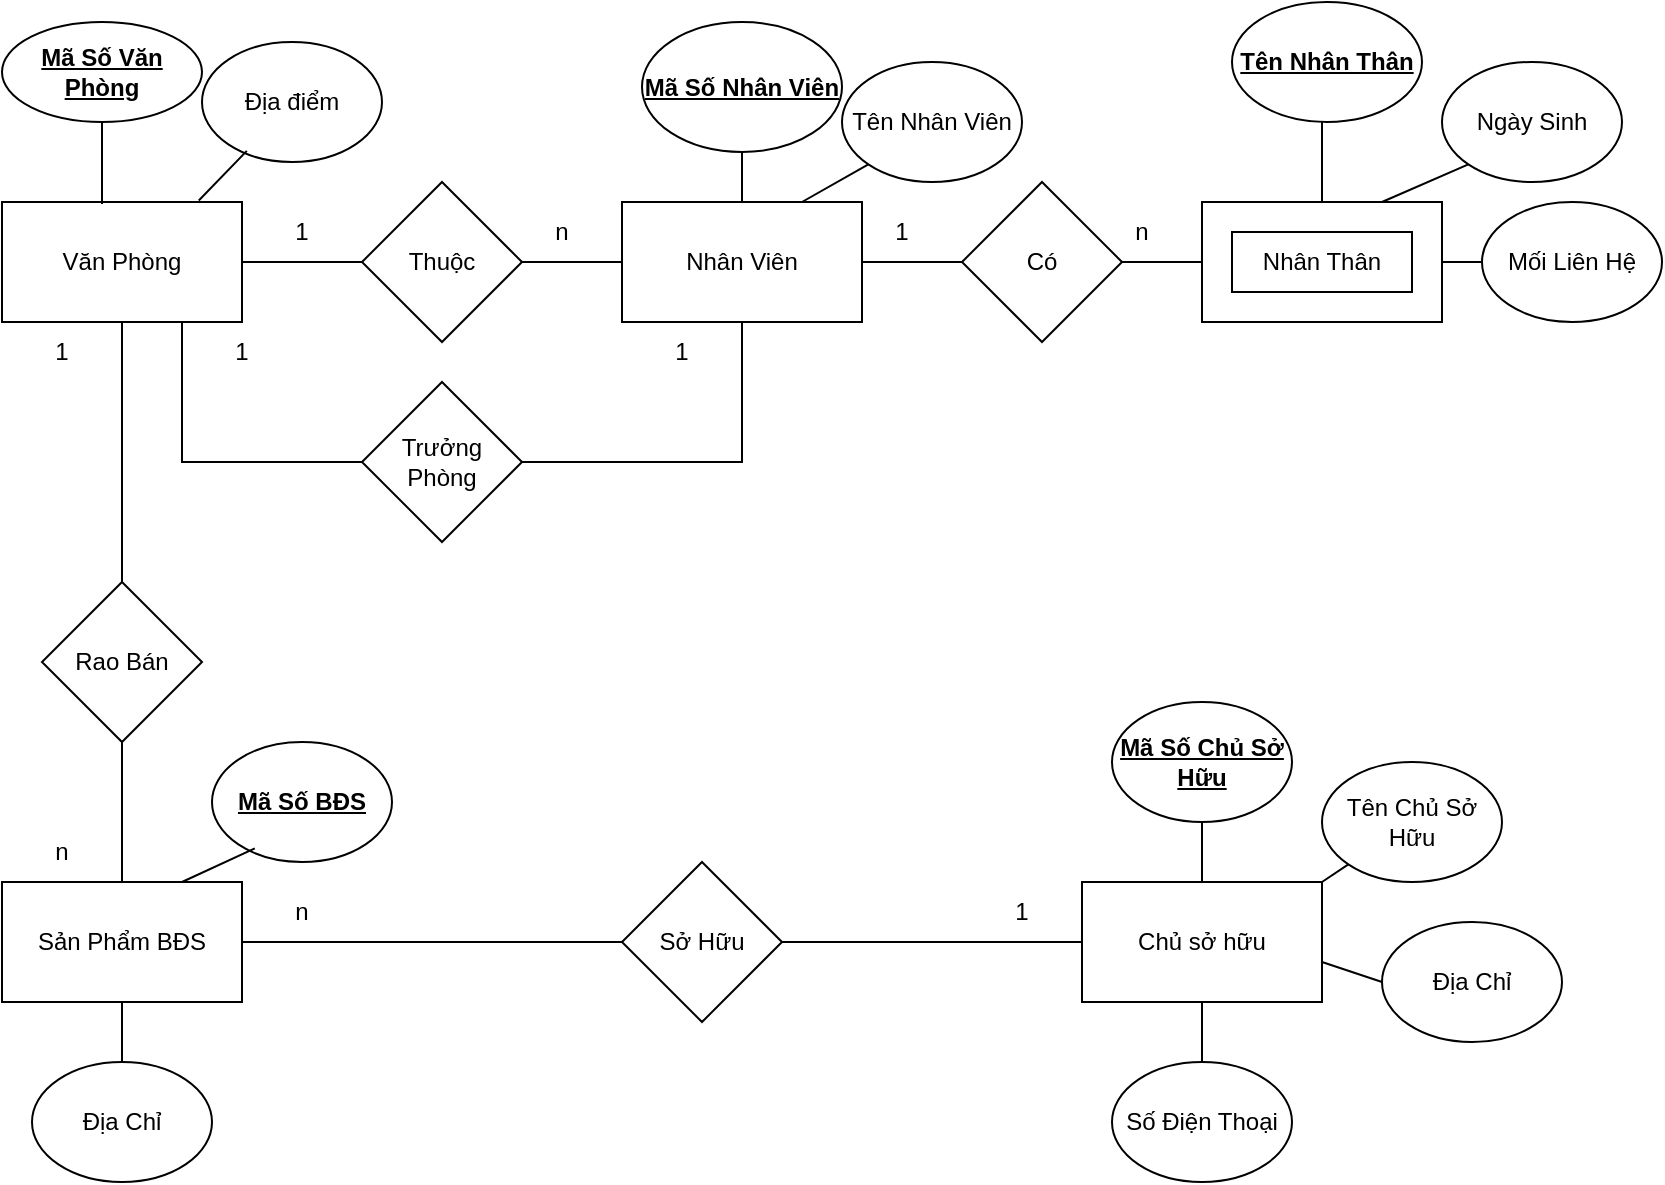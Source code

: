 <mxfile version="22.1.18" type="device">
  <diagram name="Page-1" id="5jhD44I70n8iwSvgotvu">
    <mxGraphModel dx="2140" dy="1622" grid="1" gridSize="10" guides="1" tooltips="1" connect="1" arrows="1" fold="1" page="1" pageScale="1" pageWidth="850" pageHeight="1100" math="0" shadow="0">
      <root>
        <mxCell id="0" />
        <mxCell id="1" parent="0" />
        <mxCell id="NjSx0YxmvgouXyziD684-1" value="Văn Phòng" style="rounded=0;whiteSpace=wrap;html=1;" parent="1" vertex="1">
          <mxGeometry x="-840" y="-790" width="120" height="60" as="geometry" />
        </mxCell>
        <mxCell id="NjSx0YxmvgouXyziD684-2" value="&lt;b&gt;&lt;u&gt;Mã Số Văn Phòng&lt;/u&gt;&lt;/b&gt;" style="ellipse;whiteSpace=wrap;html=1;" parent="1" vertex="1">
          <mxGeometry x="-840" y="-880" width="100" height="50" as="geometry" />
        </mxCell>
        <mxCell id="NjSx0YxmvgouXyziD684-3" value="Địa điểm" style="ellipse;whiteSpace=wrap;html=1;" parent="1" vertex="1">
          <mxGeometry x="-740" y="-870" width="90" height="60" as="geometry" />
        </mxCell>
        <mxCell id="NjSx0YxmvgouXyziD684-4" value="" style="endArrow=none;html=1;rounded=0;entryX=0.5;entryY=1;entryDx=0;entryDy=0;" parent="1" target="NjSx0YxmvgouXyziD684-2" edge="1">
          <mxGeometry width="50" height="50" relative="1" as="geometry">
            <mxPoint x="-790" y="-789" as="sourcePoint" />
            <mxPoint x="-490" y="-880" as="targetPoint" />
          </mxGeometry>
        </mxCell>
        <mxCell id="NjSx0YxmvgouXyziD684-6" value="" style="endArrow=none;html=1;rounded=0;entryX=0.82;entryY=-0.013;entryDx=0;entryDy=0;entryPerimeter=0;exitX=0.249;exitY=0.907;exitDx=0;exitDy=0;exitPerimeter=0;" parent="1" source="NjSx0YxmvgouXyziD684-3" target="NjSx0YxmvgouXyziD684-1" edge="1">
          <mxGeometry width="50" height="50" relative="1" as="geometry">
            <mxPoint x="-710" y="-810" as="sourcePoint" />
            <mxPoint x="-490" y="-880" as="targetPoint" />
          </mxGeometry>
        </mxCell>
        <mxCell id="NjSx0YxmvgouXyziD684-7" value="Nhân Viên" style="rounded=0;whiteSpace=wrap;html=1;" parent="1" vertex="1">
          <mxGeometry x="-530" y="-790" width="120" height="60" as="geometry" />
        </mxCell>
        <mxCell id="NjSx0YxmvgouXyziD684-8" value="&lt;b&gt;&lt;u&gt;Mã Số Nhân Viên&lt;/u&gt;&lt;/b&gt;" style="ellipse;whiteSpace=wrap;html=1;" parent="1" vertex="1">
          <mxGeometry x="-520" y="-880" width="100" height="65" as="geometry" />
        </mxCell>
        <mxCell id="NjSx0YxmvgouXyziD684-9" value="Tên Nhân Viên" style="ellipse;whiteSpace=wrap;html=1;" parent="1" vertex="1">
          <mxGeometry x="-420" y="-860" width="90" height="60" as="geometry" />
        </mxCell>
        <mxCell id="NjSx0YxmvgouXyziD684-10" value="" style="endArrow=none;html=1;rounded=0;entryX=0.5;entryY=1;entryDx=0;entryDy=0;exitX=0.5;exitY=0;exitDx=0;exitDy=0;" parent="1" source="NjSx0YxmvgouXyziD684-7" target="NjSx0YxmvgouXyziD684-8" edge="1">
          <mxGeometry width="50" height="50" relative="1" as="geometry">
            <mxPoint x="-540" y="-730" as="sourcePoint" />
            <mxPoint x="-490" y="-780" as="targetPoint" />
          </mxGeometry>
        </mxCell>
        <mxCell id="NjSx0YxmvgouXyziD684-11" value="" style="endArrow=none;html=1;rounded=0;entryX=0;entryY=1;entryDx=0;entryDy=0;exitX=0.75;exitY=0;exitDx=0;exitDy=0;" parent="1" source="NjSx0YxmvgouXyziD684-7" target="NjSx0YxmvgouXyziD684-9" edge="1">
          <mxGeometry width="50" height="50" relative="1" as="geometry">
            <mxPoint x="-540" y="-730" as="sourcePoint" />
            <mxPoint x="-490" y="-780" as="targetPoint" />
          </mxGeometry>
        </mxCell>
        <mxCell id="NjSx0YxmvgouXyziD684-12" value="Thuộc" style="rhombus;whiteSpace=wrap;html=1;" parent="1" vertex="1">
          <mxGeometry x="-660" y="-800" width="80" height="80" as="geometry" />
        </mxCell>
        <mxCell id="NjSx0YxmvgouXyziD684-13" value="" style="endArrow=none;html=1;rounded=0;exitX=1;exitY=0.5;exitDx=0;exitDy=0;entryX=0;entryY=0.5;entryDx=0;entryDy=0;" parent="1" source="NjSx0YxmvgouXyziD684-12" target="NjSx0YxmvgouXyziD684-7" edge="1">
          <mxGeometry width="50" height="50" relative="1" as="geometry">
            <mxPoint x="-540" y="-730" as="sourcePoint" />
            <mxPoint x="-490" y="-780" as="targetPoint" />
          </mxGeometry>
        </mxCell>
        <mxCell id="NjSx0YxmvgouXyziD684-14" value="" style="endArrow=none;html=1;rounded=0;exitX=1;exitY=0.5;exitDx=0;exitDy=0;" parent="1" source="NjSx0YxmvgouXyziD684-1" target="NjSx0YxmvgouXyziD684-12" edge="1">
          <mxGeometry width="50" height="50" relative="1" as="geometry">
            <mxPoint x="-540" y="-730" as="sourcePoint" />
            <mxPoint x="-490" y="-780" as="targetPoint" />
          </mxGeometry>
        </mxCell>
        <mxCell id="NjSx0YxmvgouXyziD684-15" value="1" style="text;html=1;strokeColor=none;fillColor=none;align=center;verticalAlign=middle;whiteSpace=wrap;rounded=0;" parent="1" vertex="1">
          <mxGeometry x="-720" y="-790" width="60" height="30" as="geometry" />
        </mxCell>
        <mxCell id="NjSx0YxmvgouXyziD684-16" value="n" style="text;html=1;strokeColor=none;fillColor=none;align=center;verticalAlign=middle;whiteSpace=wrap;rounded=0;" parent="1" vertex="1">
          <mxGeometry x="-590" y="-790" width="60" height="30" as="geometry" />
        </mxCell>
        <mxCell id="NjSx0YxmvgouXyziD684-17" value="Trưởng Phòng" style="rhombus;whiteSpace=wrap;html=1;" parent="1" vertex="1">
          <mxGeometry x="-660" y="-700" width="80" height="80" as="geometry" />
        </mxCell>
        <mxCell id="NjSx0YxmvgouXyziD684-18" value="" style="endArrow=none;html=1;rounded=0;exitX=1;exitY=0.5;exitDx=0;exitDy=0;entryX=0.5;entryY=1;entryDx=0;entryDy=0;" parent="1" source="NjSx0YxmvgouXyziD684-17" target="NjSx0YxmvgouXyziD684-7" edge="1">
          <mxGeometry width="50" height="50" relative="1" as="geometry">
            <mxPoint x="-540" y="-730" as="sourcePoint" />
            <mxPoint x="-490" y="-780" as="targetPoint" />
            <Array as="points">
              <mxPoint x="-470" y="-660" />
            </Array>
          </mxGeometry>
        </mxCell>
        <mxCell id="NjSx0YxmvgouXyziD684-19" value="" style="endArrow=none;html=1;rounded=0;exitX=0;exitY=0.5;exitDx=0;exitDy=0;entryX=0.75;entryY=1;entryDx=0;entryDy=0;" parent="1" source="NjSx0YxmvgouXyziD684-17" target="NjSx0YxmvgouXyziD684-1" edge="1">
          <mxGeometry width="50" height="50" relative="1" as="geometry">
            <mxPoint x="-540" y="-730" as="sourcePoint" />
            <mxPoint x="-490" y="-780" as="targetPoint" />
            <Array as="points">
              <mxPoint x="-750" y="-660" />
            </Array>
          </mxGeometry>
        </mxCell>
        <mxCell id="NjSx0YxmvgouXyziD684-20" value="1" style="text;html=1;strokeColor=none;fillColor=none;align=center;verticalAlign=middle;whiteSpace=wrap;rounded=0;" parent="1" vertex="1">
          <mxGeometry x="-530" y="-730" width="60" height="30" as="geometry" />
        </mxCell>
        <mxCell id="NjSx0YxmvgouXyziD684-21" value="1" style="text;html=1;strokeColor=none;fillColor=none;align=center;verticalAlign=middle;whiteSpace=wrap;rounded=0;" parent="1" vertex="1">
          <mxGeometry x="-750" y="-730" width="60" height="30" as="geometry" />
        </mxCell>
        <mxCell id="NjSx0YxmvgouXyziD684-22" value="" style="rounded=0;whiteSpace=wrap;html=1;" parent="1" vertex="1">
          <mxGeometry x="-240" y="-790" width="120" height="60" as="geometry" />
        </mxCell>
        <mxCell id="NjSx0YxmvgouXyziD684-23" value="&lt;b&gt;&lt;u&gt;Tên Nhân Thân&lt;/u&gt;&lt;/b&gt;" style="ellipse;whiteSpace=wrap;html=1;" parent="1" vertex="1">
          <mxGeometry x="-225" y="-890" width="95" height="60" as="geometry" />
        </mxCell>
        <mxCell id="NjSx0YxmvgouXyziD684-24" value="Ngày Sinh" style="ellipse;whiteSpace=wrap;html=1;" parent="1" vertex="1">
          <mxGeometry x="-120" y="-860" width="90" height="60" as="geometry" />
        </mxCell>
        <mxCell id="NjSx0YxmvgouXyziD684-25" value="Mối Liên Hệ" style="ellipse;whiteSpace=wrap;html=1;" parent="1" vertex="1">
          <mxGeometry x="-100" y="-790" width="90" height="60" as="geometry" />
        </mxCell>
        <mxCell id="NjSx0YxmvgouXyziD684-26" value="" style="endArrow=none;html=1;rounded=0;entryX=0.5;entryY=0;entryDx=0;entryDy=0;" parent="1" target="NjSx0YxmvgouXyziD684-22" edge="1">
          <mxGeometry width="50" height="50" relative="1" as="geometry">
            <mxPoint x="-180" y="-830" as="sourcePoint" />
            <mxPoint x="-490" y="-680" as="targetPoint" />
          </mxGeometry>
        </mxCell>
        <mxCell id="NjSx0YxmvgouXyziD684-27" value="" style="endArrow=none;html=1;rounded=0;exitX=0.75;exitY=0;exitDx=0;exitDy=0;entryX=0;entryY=1;entryDx=0;entryDy=0;" parent="1" source="NjSx0YxmvgouXyziD684-22" target="NjSx0YxmvgouXyziD684-24" edge="1">
          <mxGeometry width="50" height="50" relative="1" as="geometry">
            <mxPoint x="-540" y="-630" as="sourcePoint" />
            <mxPoint x="-490" y="-680" as="targetPoint" />
          </mxGeometry>
        </mxCell>
        <mxCell id="NjSx0YxmvgouXyziD684-28" value="" style="endArrow=none;html=1;rounded=0;entryX=1;entryY=0.5;entryDx=0;entryDy=0;exitX=0;exitY=0.5;exitDx=0;exitDy=0;" parent="1" source="NjSx0YxmvgouXyziD684-25" target="NjSx0YxmvgouXyziD684-22" edge="1">
          <mxGeometry width="50" height="50" relative="1" as="geometry">
            <mxPoint x="-540" y="-630" as="sourcePoint" />
            <mxPoint x="-490" y="-680" as="targetPoint" />
          </mxGeometry>
        </mxCell>
        <mxCell id="NjSx0YxmvgouXyziD684-29" value="Có" style="rhombus;whiteSpace=wrap;html=1;" parent="1" vertex="1">
          <mxGeometry x="-360" y="-800" width="80" height="80" as="geometry" />
        </mxCell>
        <mxCell id="NjSx0YxmvgouXyziD684-30" value="" style="endArrow=none;html=1;rounded=0;entryX=1;entryY=0.5;entryDx=0;entryDy=0;" parent="1" source="NjSx0YxmvgouXyziD684-29" target="NjSx0YxmvgouXyziD684-7" edge="1">
          <mxGeometry width="50" height="50" relative="1" as="geometry">
            <mxPoint x="-540" y="-630" as="sourcePoint" />
            <mxPoint x="-490" y="-680" as="targetPoint" />
          </mxGeometry>
        </mxCell>
        <mxCell id="NjSx0YxmvgouXyziD684-31" value="" style="endArrow=none;html=1;rounded=0;entryX=0;entryY=0.5;entryDx=0;entryDy=0;exitX=1;exitY=0.5;exitDx=0;exitDy=0;" parent="1" source="NjSx0YxmvgouXyziD684-29" target="NjSx0YxmvgouXyziD684-22" edge="1">
          <mxGeometry width="50" height="50" relative="1" as="geometry">
            <mxPoint x="-540" y="-630" as="sourcePoint" />
            <mxPoint x="-490" y="-680" as="targetPoint" />
          </mxGeometry>
        </mxCell>
        <mxCell id="NjSx0YxmvgouXyziD684-32" value="1" style="text;html=1;strokeColor=none;fillColor=none;align=center;verticalAlign=middle;whiteSpace=wrap;rounded=0;" parent="1" vertex="1">
          <mxGeometry x="-420" y="-790" width="60" height="30" as="geometry" />
        </mxCell>
        <mxCell id="NjSx0YxmvgouXyziD684-33" value="n" style="text;html=1;strokeColor=none;fillColor=none;align=center;verticalAlign=middle;whiteSpace=wrap;rounded=0;" parent="1" vertex="1">
          <mxGeometry x="-300" y="-790" width="60" height="30" as="geometry" />
        </mxCell>
        <mxCell id="NjSx0YxmvgouXyziD684-34" value="Sản Phẩm BĐS" style="rounded=0;whiteSpace=wrap;html=1;" parent="1" vertex="1">
          <mxGeometry x="-840" y="-450" width="120" height="60" as="geometry" />
        </mxCell>
        <mxCell id="NjSx0YxmvgouXyziD684-35" value="Địa Chỉ" style="ellipse;whiteSpace=wrap;html=1;" parent="1" vertex="1">
          <mxGeometry x="-825" y="-360" width="90" height="60" as="geometry" />
        </mxCell>
        <mxCell id="NjSx0YxmvgouXyziD684-36" value="&lt;b&gt;&lt;u&gt;Mã Số BĐS&lt;/u&gt;&lt;/b&gt;" style="ellipse;whiteSpace=wrap;html=1;" parent="1" vertex="1">
          <mxGeometry x="-735" y="-520" width="90" height="60" as="geometry" />
        </mxCell>
        <mxCell id="NjSx0YxmvgouXyziD684-37" value="" style="endArrow=none;html=1;rounded=0;exitX=0.75;exitY=0;exitDx=0;exitDy=0;entryX=0.238;entryY=0.887;entryDx=0;entryDy=0;entryPerimeter=0;" parent="1" source="NjSx0YxmvgouXyziD684-34" target="NjSx0YxmvgouXyziD684-36" edge="1">
          <mxGeometry width="50" height="50" relative="1" as="geometry">
            <mxPoint x="-540" y="-530" as="sourcePoint" />
            <mxPoint x="-490" y="-580" as="targetPoint" />
          </mxGeometry>
        </mxCell>
        <mxCell id="NjSx0YxmvgouXyziD684-38" value="" style="endArrow=none;html=1;rounded=0;exitX=0.5;exitY=0;exitDx=0;exitDy=0;entryX=0.5;entryY=1;entryDx=0;entryDy=0;" parent="1" source="NjSx0YxmvgouXyziD684-35" target="NjSx0YxmvgouXyziD684-34" edge="1">
          <mxGeometry width="50" height="50" relative="1" as="geometry">
            <mxPoint x="-540" y="-530" as="sourcePoint" />
            <mxPoint x="-490" y="-580" as="targetPoint" />
          </mxGeometry>
        </mxCell>
        <mxCell id="NjSx0YxmvgouXyziD684-39" value="Rao Bán" style="rhombus;whiteSpace=wrap;html=1;" parent="1" vertex="1">
          <mxGeometry x="-820" y="-600" width="80" height="80" as="geometry" />
        </mxCell>
        <mxCell id="NjSx0YxmvgouXyziD684-40" value="" style="endArrow=none;html=1;rounded=0;exitX=0.5;exitY=1;exitDx=0;exitDy=0;" parent="1" source="NjSx0YxmvgouXyziD684-1" target="NjSx0YxmvgouXyziD684-39" edge="1">
          <mxGeometry width="50" height="50" relative="1" as="geometry">
            <mxPoint x="-540" y="-530" as="sourcePoint" />
            <mxPoint x="-490" y="-580" as="targetPoint" />
          </mxGeometry>
        </mxCell>
        <mxCell id="NjSx0YxmvgouXyziD684-41" value="" style="endArrow=none;html=1;rounded=0;exitX=0.5;exitY=0;exitDx=0;exitDy=0;entryX=0.5;entryY=1;entryDx=0;entryDy=0;" parent="1" source="NjSx0YxmvgouXyziD684-34" target="NjSx0YxmvgouXyziD684-39" edge="1">
          <mxGeometry width="50" height="50" relative="1" as="geometry">
            <mxPoint x="-540" y="-530" as="sourcePoint" />
            <mxPoint x="-490" y="-580" as="targetPoint" />
          </mxGeometry>
        </mxCell>
        <mxCell id="NjSx0YxmvgouXyziD684-42" value="1" style="text;html=1;strokeColor=none;fillColor=none;align=center;verticalAlign=middle;whiteSpace=wrap;rounded=0;" parent="1" vertex="1">
          <mxGeometry x="-840" y="-730" width="60" height="30" as="geometry" />
        </mxCell>
        <mxCell id="NjSx0YxmvgouXyziD684-43" value="n" style="text;html=1;strokeColor=none;fillColor=none;align=center;verticalAlign=middle;whiteSpace=wrap;rounded=0;" parent="1" vertex="1">
          <mxGeometry x="-840" y="-480" width="60" height="30" as="geometry" />
        </mxCell>
        <mxCell id="NjSx0YxmvgouXyziD684-45" value="Chủ sở hữu" style="rounded=0;whiteSpace=wrap;html=1;" parent="1" vertex="1">
          <mxGeometry x="-300" y="-450" width="120" height="60" as="geometry" />
        </mxCell>
        <mxCell id="NjSx0YxmvgouXyziD684-46" value="&lt;b&gt;&lt;u&gt;Mã Số Chủ Sở Hữu&lt;/u&gt;&lt;/b&gt;" style="ellipse;whiteSpace=wrap;html=1;" parent="1" vertex="1">
          <mxGeometry x="-285" y="-540" width="90" height="60" as="geometry" />
        </mxCell>
        <mxCell id="NjSx0YxmvgouXyziD684-47" value="Tên Chủ Sở Hữu" style="ellipse;whiteSpace=wrap;html=1;" parent="1" vertex="1">
          <mxGeometry x="-180" y="-510" width="90" height="60" as="geometry" />
        </mxCell>
        <mxCell id="NjSx0YxmvgouXyziD684-49" value="Địa Chỉ" style="ellipse;whiteSpace=wrap;html=1;" parent="1" vertex="1">
          <mxGeometry x="-150" y="-430" width="90" height="60" as="geometry" />
        </mxCell>
        <mxCell id="NjSx0YxmvgouXyziD684-50" value="Số Điện Thoại" style="ellipse;whiteSpace=wrap;html=1;" parent="1" vertex="1">
          <mxGeometry x="-285" y="-360" width="90" height="60" as="geometry" />
        </mxCell>
        <mxCell id="NjSx0YxmvgouXyziD684-51" value="" style="endArrow=none;html=1;rounded=0;entryX=0.5;entryY=0;entryDx=0;entryDy=0;exitX=0.5;exitY=1;exitDx=0;exitDy=0;" parent="1" source="NjSx0YxmvgouXyziD684-46" target="NjSx0YxmvgouXyziD684-45" edge="1">
          <mxGeometry width="50" height="50" relative="1" as="geometry">
            <mxPoint x="-540" y="-530" as="sourcePoint" />
            <mxPoint x="-490" y="-580" as="targetPoint" />
          </mxGeometry>
        </mxCell>
        <mxCell id="NjSx0YxmvgouXyziD684-52" value="" style="endArrow=none;html=1;rounded=0;entryX=0;entryY=0.5;entryDx=0;entryDy=0;" parent="1" target="NjSx0YxmvgouXyziD684-49" edge="1">
          <mxGeometry width="50" height="50" relative="1" as="geometry">
            <mxPoint x="-180" y="-410" as="sourcePoint" />
            <mxPoint x="-490" y="-580" as="targetPoint" />
          </mxGeometry>
        </mxCell>
        <mxCell id="NjSx0YxmvgouXyziD684-53" value="" style="endArrow=none;html=1;rounded=0;exitX=0.5;exitY=1;exitDx=0;exitDy=0;entryX=0.5;entryY=0;entryDx=0;entryDy=0;" parent="1" source="NjSx0YxmvgouXyziD684-45" target="NjSx0YxmvgouXyziD684-50" edge="1">
          <mxGeometry width="50" height="50" relative="1" as="geometry">
            <mxPoint x="-430" y="-530" as="sourcePoint" />
            <mxPoint x="-380" y="-580" as="targetPoint" />
          </mxGeometry>
        </mxCell>
        <mxCell id="NjSx0YxmvgouXyziD684-54" value="" style="endArrow=none;html=1;rounded=0;entryX=0;entryY=1;entryDx=0;entryDy=0;exitX=1;exitY=0;exitDx=0;exitDy=0;" parent="1" source="NjSx0YxmvgouXyziD684-45" target="NjSx0YxmvgouXyziD684-47" edge="1">
          <mxGeometry width="50" height="50" relative="1" as="geometry">
            <mxPoint x="-430" y="-530" as="sourcePoint" />
            <mxPoint x="-380" y="-580" as="targetPoint" />
          </mxGeometry>
        </mxCell>
        <mxCell id="NjSx0YxmvgouXyziD684-56" value="Sở Hữu" style="rhombus;whiteSpace=wrap;html=1;" parent="1" vertex="1">
          <mxGeometry x="-530" y="-460" width="80" height="80" as="geometry" />
        </mxCell>
        <mxCell id="NjSx0YxmvgouXyziD684-57" value="" style="endArrow=none;html=1;rounded=0;exitX=1;exitY=0.5;exitDx=0;exitDy=0;entryX=0;entryY=0.5;entryDx=0;entryDy=0;" parent="1" source="NjSx0YxmvgouXyziD684-56" target="NjSx0YxmvgouXyziD684-45" edge="1">
          <mxGeometry width="50" height="50" relative="1" as="geometry">
            <mxPoint x="-430" y="-530" as="sourcePoint" />
            <mxPoint x="-380" y="-580" as="targetPoint" />
          </mxGeometry>
        </mxCell>
        <mxCell id="NjSx0YxmvgouXyziD684-58" value="" style="endArrow=none;html=1;rounded=0;exitX=1;exitY=0.5;exitDx=0;exitDy=0;entryX=0;entryY=0.5;entryDx=0;entryDy=0;" parent="1" source="NjSx0YxmvgouXyziD684-34" target="NjSx0YxmvgouXyziD684-56" edge="1">
          <mxGeometry width="50" height="50" relative="1" as="geometry">
            <mxPoint x="-430" y="-530" as="sourcePoint" />
            <mxPoint x="-380" y="-580" as="targetPoint" />
          </mxGeometry>
        </mxCell>
        <mxCell id="NjSx0YxmvgouXyziD684-59" value="n" style="text;html=1;strokeColor=none;fillColor=none;align=center;verticalAlign=middle;whiteSpace=wrap;rounded=0;" parent="1" vertex="1">
          <mxGeometry x="-720" y="-450" width="60" height="30" as="geometry" />
        </mxCell>
        <mxCell id="NjSx0YxmvgouXyziD684-60" value="1" style="text;html=1;strokeColor=none;fillColor=none;align=center;verticalAlign=middle;whiteSpace=wrap;rounded=0;" parent="1" vertex="1">
          <mxGeometry x="-360" y="-450" width="60" height="30" as="geometry" />
        </mxCell>
        <mxCell id="gc4P9LVnuoDQ8VPBm4d--1" value="Nhân Thân" style="rounded=0;whiteSpace=wrap;html=1;" vertex="1" parent="1">
          <mxGeometry x="-225" y="-775" width="90" height="30" as="geometry" />
        </mxCell>
      </root>
    </mxGraphModel>
  </diagram>
</mxfile>
